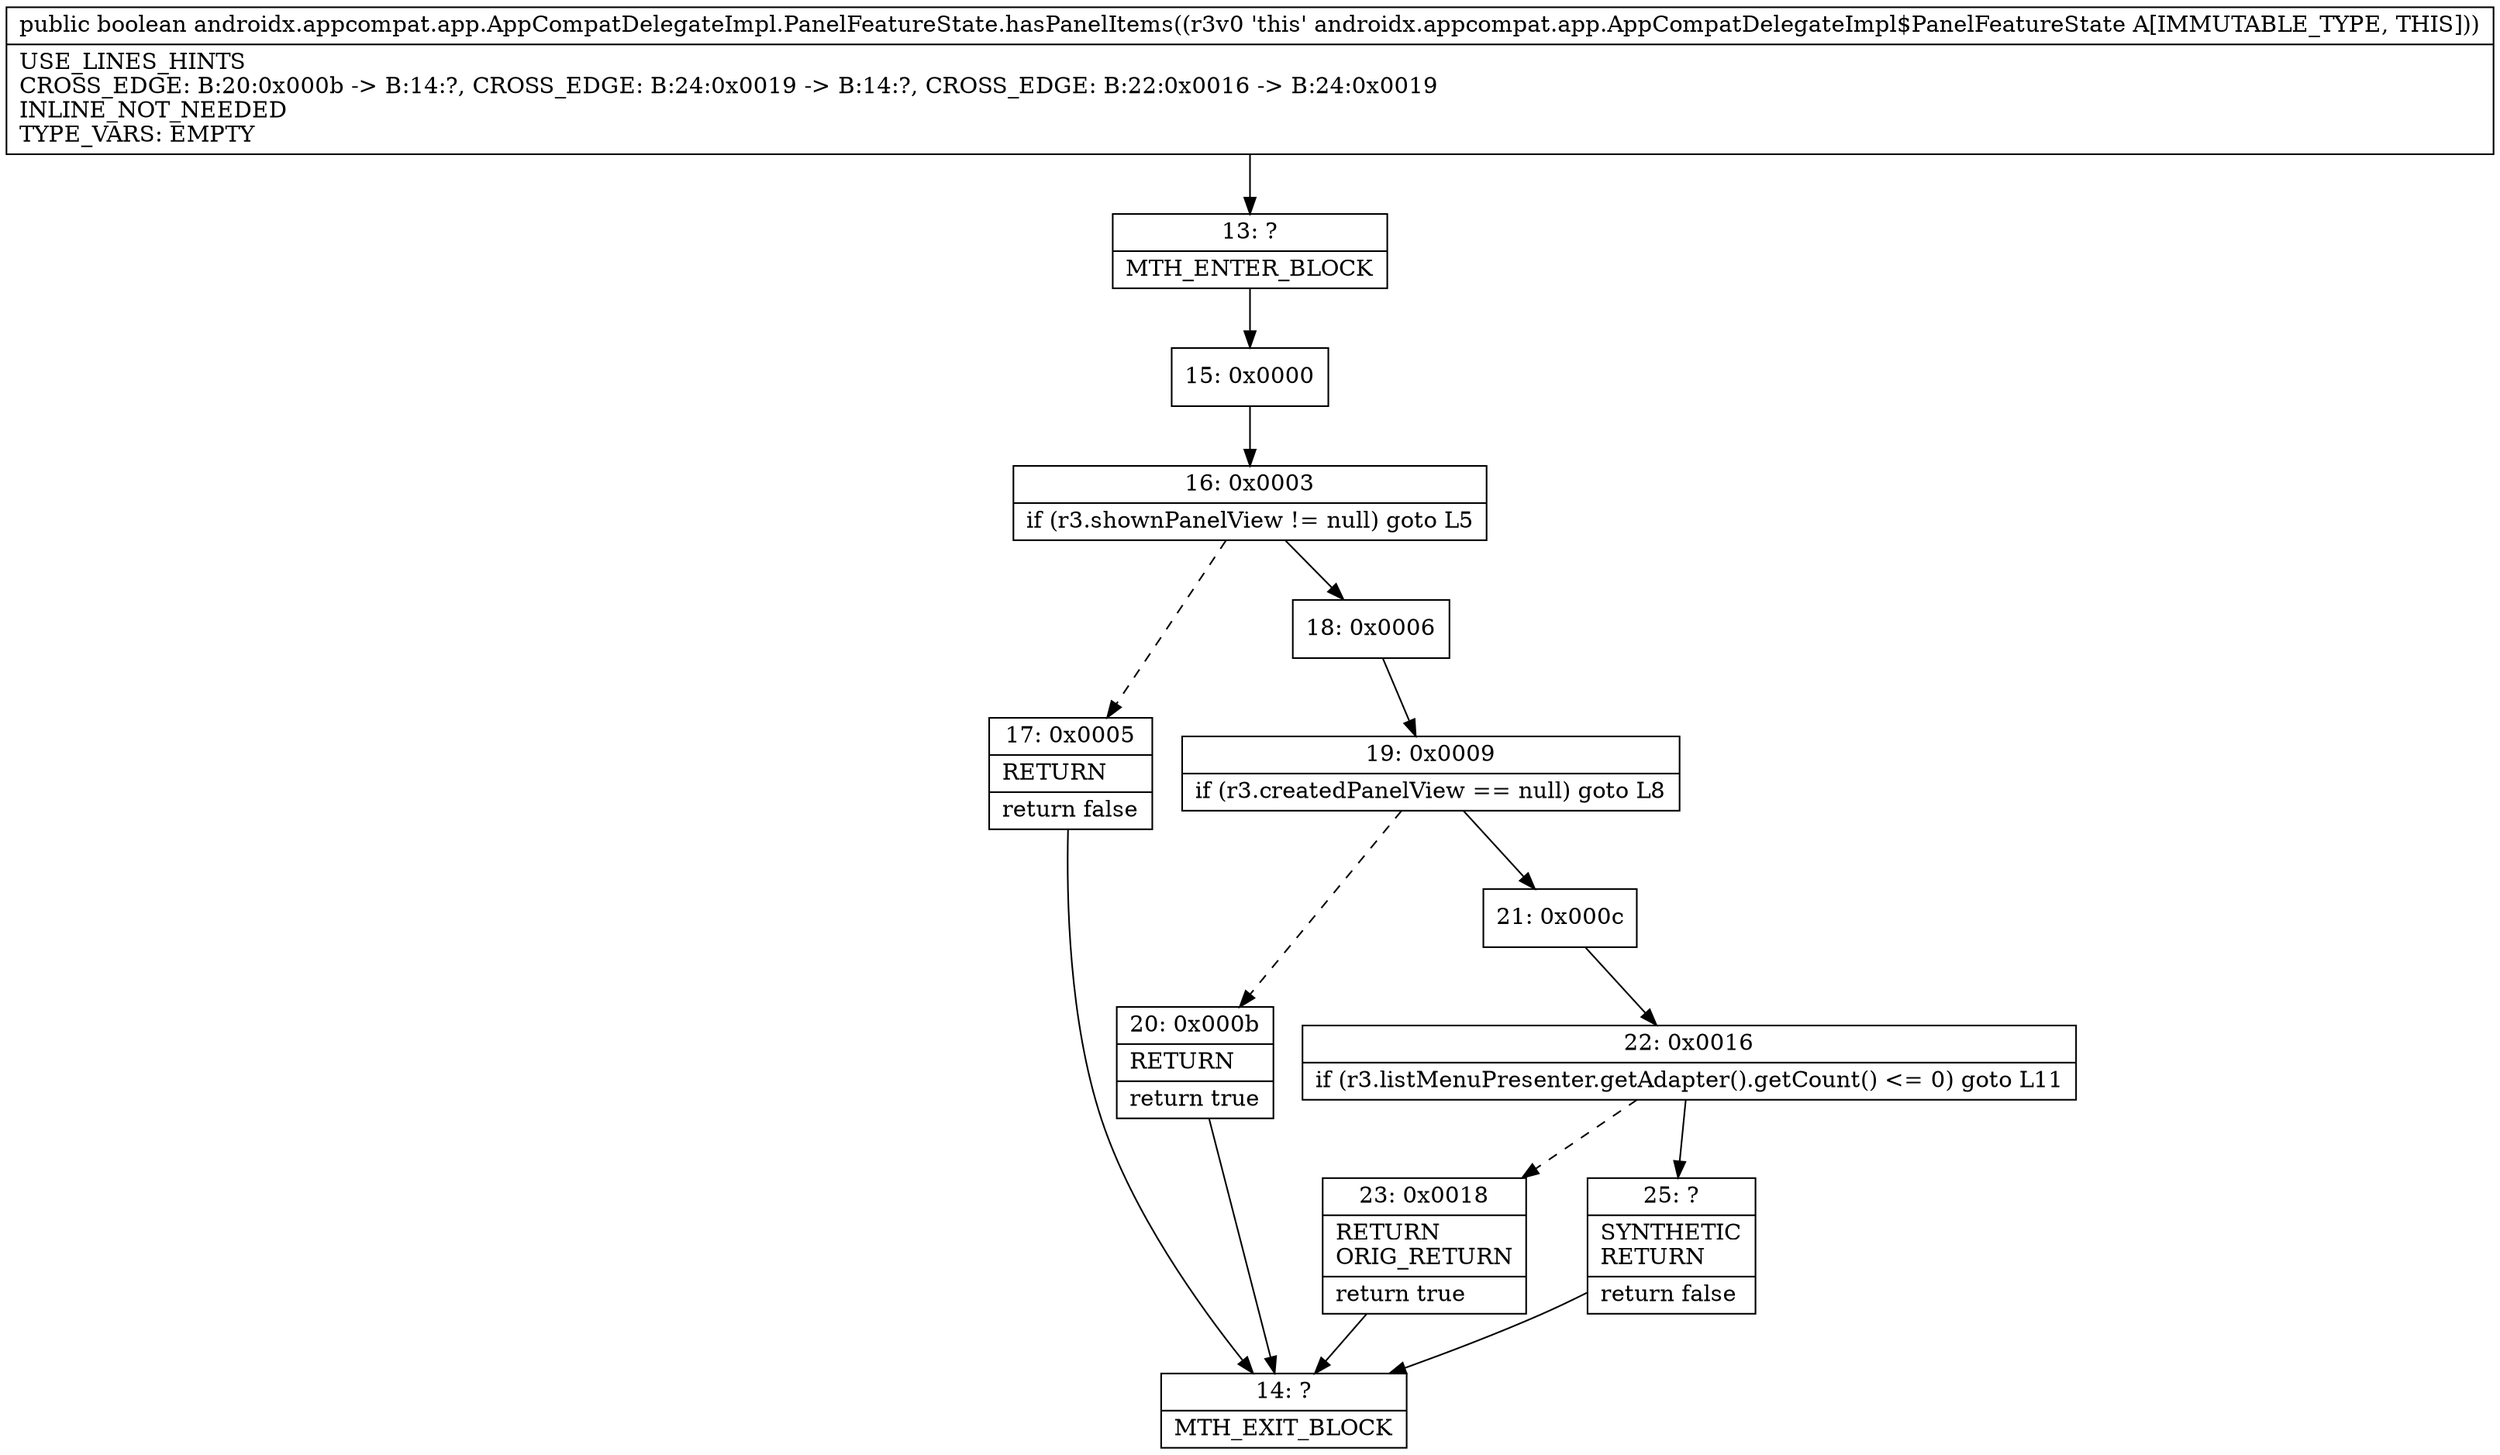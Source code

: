 digraph "CFG forandroidx.appcompat.app.AppCompatDelegateImpl.PanelFeatureState.hasPanelItems()Z" {
Node_13 [shape=record,label="{13\:\ ?|MTH_ENTER_BLOCK\l}"];
Node_15 [shape=record,label="{15\:\ 0x0000}"];
Node_16 [shape=record,label="{16\:\ 0x0003|if (r3.shownPanelView != null) goto L5\l}"];
Node_17 [shape=record,label="{17\:\ 0x0005|RETURN\l|return false\l}"];
Node_14 [shape=record,label="{14\:\ ?|MTH_EXIT_BLOCK\l}"];
Node_18 [shape=record,label="{18\:\ 0x0006}"];
Node_19 [shape=record,label="{19\:\ 0x0009|if (r3.createdPanelView == null) goto L8\l}"];
Node_20 [shape=record,label="{20\:\ 0x000b|RETURN\l|return true\l}"];
Node_21 [shape=record,label="{21\:\ 0x000c}"];
Node_22 [shape=record,label="{22\:\ 0x0016|if (r3.listMenuPresenter.getAdapter().getCount() \<= 0) goto L11\l}"];
Node_23 [shape=record,label="{23\:\ 0x0018|RETURN\lORIG_RETURN\l|return true\l}"];
Node_25 [shape=record,label="{25\:\ ?|SYNTHETIC\lRETURN\l|return false\l}"];
MethodNode[shape=record,label="{public boolean androidx.appcompat.app.AppCompatDelegateImpl.PanelFeatureState.hasPanelItems((r3v0 'this' androidx.appcompat.app.AppCompatDelegateImpl$PanelFeatureState A[IMMUTABLE_TYPE, THIS]))  | USE_LINES_HINTS\lCROSS_EDGE: B:20:0x000b \-\> B:14:?, CROSS_EDGE: B:24:0x0019 \-\> B:14:?, CROSS_EDGE: B:22:0x0016 \-\> B:24:0x0019\lINLINE_NOT_NEEDED\lTYPE_VARS: EMPTY\l}"];
MethodNode -> Node_13;Node_13 -> Node_15;
Node_15 -> Node_16;
Node_16 -> Node_17[style=dashed];
Node_16 -> Node_18;
Node_17 -> Node_14;
Node_18 -> Node_19;
Node_19 -> Node_20[style=dashed];
Node_19 -> Node_21;
Node_20 -> Node_14;
Node_21 -> Node_22;
Node_22 -> Node_23[style=dashed];
Node_22 -> Node_25;
Node_23 -> Node_14;
Node_25 -> Node_14;
}

